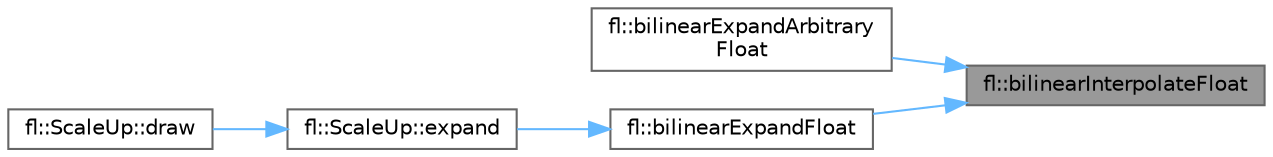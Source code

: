 digraph "fl::bilinearInterpolateFloat"
{
 // LATEX_PDF_SIZE
  bgcolor="transparent";
  edge [fontname=Helvetica,fontsize=10,labelfontname=Helvetica,labelfontsize=10];
  node [fontname=Helvetica,fontsize=10,shape=box,height=0.2,width=0.4];
  rankdir="RL";
  Node1 [id="Node000001",label="fl::bilinearInterpolateFloat",height=0.2,width=0.4,color="gray40", fillcolor="grey60", style="filled", fontcolor="black",tooltip=" "];
  Node1 -> Node2 [id="edge1_Node000001_Node000002",dir="back",color="steelblue1",style="solid",tooltip=" "];
  Node2 [id="Node000002",label="fl::bilinearExpandArbitrary\lFloat",height=0.2,width=0.4,color="grey40", fillcolor="white", style="filled",URL="$d4/d36/namespacefl_a84927e48d917eda970db11d57b692d7a.html#a84927e48d917eda970db11d57b692d7a",tooltip=" "];
  Node1 -> Node3 [id="edge2_Node000001_Node000003",dir="back",color="steelblue1",style="solid",tooltip=" "];
  Node3 [id="Node000003",label="fl::bilinearExpandFloat",height=0.2,width=0.4,color="grey40", fillcolor="white", style="filled",URL="$d4/d36/namespacefl_aa1458a6ef9b83a5c2550d8c3a87bc973.html#aa1458a6ef9b83a5c2550d8c3a87bc973",tooltip=" "];
  Node3 -> Node4 [id="edge3_Node000003_Node000004",dir="back",color="steelblue1",style="solid",tooltip=" "];
  Node4 [id="Node000004",label="fl::ScaleUp::expand",height=0.2,width=0.4,color="grey40", fillcolor="white", style="filled",URL="$d5/d79/classfl_1_1_scale_up_a04b53ac5f5bbe9d2477fc08e8ab77066.html#a04b53ac5f5bbe9d2477fc08e8ab77066",tooltip=" "];
  Node4 -> Node5 [id="edge4_Node000004_Node000005",dir="back",color="steelblue1",style="solid",tooltip=" "];
  Node5 [id="Node000005",label="fl::ScaleUp::draw",height=0.2,width=0.4,color="grey40", fillcolor="white", style="filled",URL="$d5/d79/classfl_1_1_scale_up_a4a667682b8d113e18d4c9c95bda93262.html#a4a667682b8d113e18d4c9c95bda93262",tooltip=" "];
}
